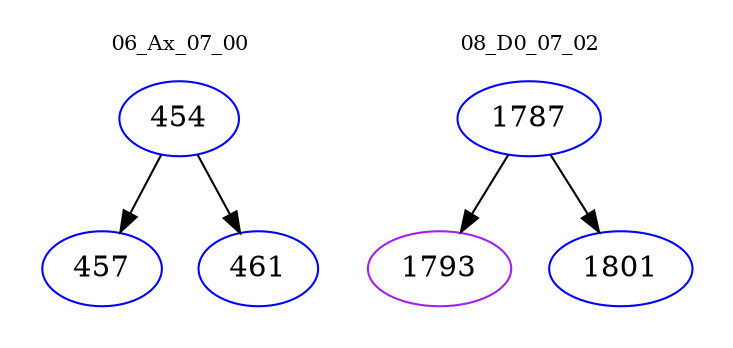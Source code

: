 digraph{
subgraph cluster_0 {
color = white
label = "06_Ax_07_00";
fontsize=10;
T0_454 [label="454", color="blue"]
T0_454 -> T0_457 [color="black"]
T0_457 [label="457", color="blue"]
T0_454 -> T0_461 [color="black"]
T0_461 [label="461", color="blue"]
}
subgraph cluster_1 {
color = white
label = "08_D0_07_02";
fontsize=10;
T1_1787 [label="1787", color="blue"]
T1_1787 -> T1_1793 [color="black"]
T1_1793 [label="1793", color="purple"]
T1_1787 -> T1_1801 [color="black"]
T1_1801 [label="1801", color="blue"]
}
}
